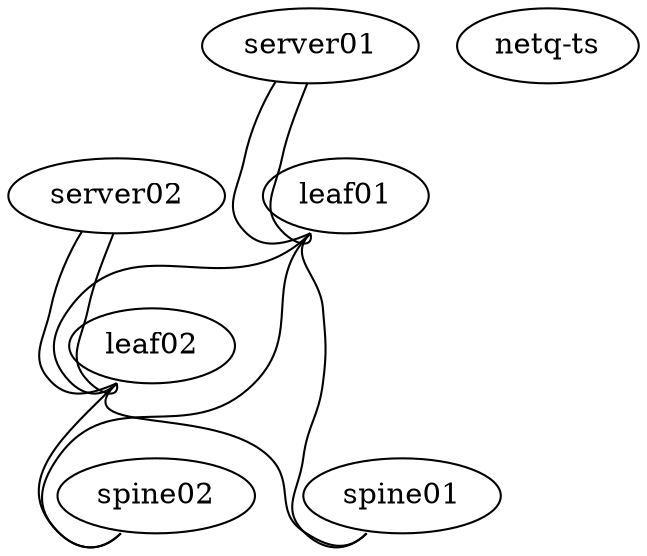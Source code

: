 graph vx {
 "leaf01" [function="leaf" os="CumulusCommunity/cumulus-vx" version="3.5.1" memory="768" config="./helper_scripts/extra_switch_config.sh" ]
 "leaf02" [function="leaf" os="CumulusCommunity/cumulus-vx" version="3.5.1" memory="768" config="./helper_scripts/extra_switch_config.sh" ]
 "spine01" [function="spine" os="CumulusCommunity/cumulus-vx" version="3.5.1" memory="768" config="./helper_scripts/extra_switch_config.sh" ]
 "spine02" [function="spine" os="CumulusCommunity/cumulus-vx" version="3.5.1" memory="768" config="./helper_scripts/extra_switch_config.sh" ]
 "server01" [function="host" os="yk0/ubuntu-xenial" memory="512" config="./helper_scripts/extra_server_config.sh" ]
 "server02" [function="host" os="yk0/ubuntu-xenial" memory="512" config="./helper_scripts/extra_server_config.sh" ]
 "netq-ts" [function="server" os="cumulus/ts" memory="1024" ]

 "leaf01":"swp51" -- "spine01":"swp1"
 "leaf02":"swp51" -- "spine01":"swp2"
 "leaf01":"swp52" -- "spine02":"swp1"
 "leaf02":"swp52" -- "spine02":"swp2"

 "leaf01":"swp50" -- "leaf02":"swp50"

 "server01":"eth1" -- "leaf01":"swp1" [left_mac="00:03:00:11:11:01"]
 "server01":"eth2" -- "leaf01":"swp2" [left_mac="00:03:00:11:11:02"]
 "server02":"eth1" -- "leaf02":"swp1" [left_mac="00:03:00:22:22:01"]
 "server02":"eth2" -- "leaf02":"swp2" [left_mac="00:03:00:22:22:02"]
 
}